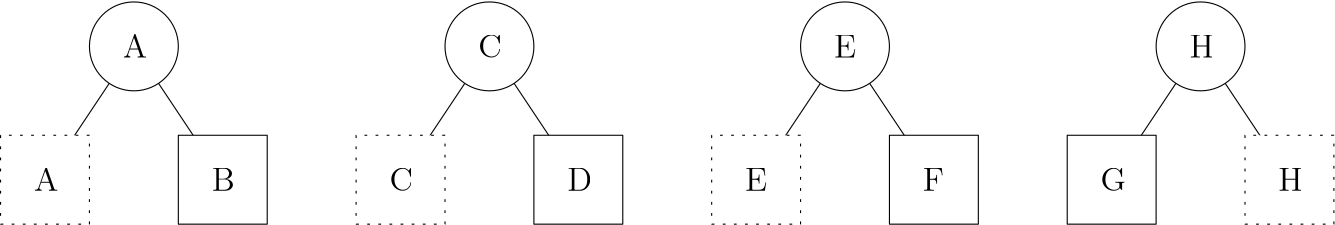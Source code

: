 <?xml version="1.0"?>
<!DOCTYPE ipe SYSTEM "ipe.dtd">
<ipe version="70005" creator="Ipe 7.1.4">
<info created="D:20160419150841" modified="D:20160419150841"/>
<ipestyle name="basic">
<symbol name="arrow/arc(spx)">
<path stroke="sym-stroke" fill="sym-stroke" pen="sym-pen">
0 0 m
-1 0.333 l
-1 -0.333 l
h
</path>
</symbol>
<symbol name="arrow/farc(spx)">
<path stroke="sym-stroke" fill="white" pen="sym-pen">
0 0 m
-1 0.333 l
-1 -0.333 l
h
</path>
</symbol>
<symbol name="mark/circle(sx)" transformations="translations">
<path fill="sym-stroke">
0.6 0 0 0.6 0 0 e
0.4 0 0 0.4 0 0 e
</path>
</symbol>
<symbol name="mark/disk(sx)" transformations="translations">
<path fill="sym-stroke">
0.6 0 0 0.6 0 0 e
</path>
</symbol>
<symbol name="mark/fdisk(sfx)" transformations="translations">
<group>
<path fill="sym-fill">
0.5 0 0 0.5 0 0 e
</path>
<path fill="sym-stroke" fillrule="eofill">
0.6 0 0 0.6 0 0 e
0.4 0 0 0.4 0 0 e
</path>
</group>
</symbol>
<symbol name="mark/box(sx)" transformations="translations">
<path fill="sym-stroke" fillrule="eofill">
-0.6 -0.6 m
0.6 -0.6 l
0.6 0.6 l
-0.6 0.6 l
h
-0.4 -0.4 m
0.4 -0.4 l
0.4 0.4 l
-0.4 0.4 l
h
</path>
</symbol>
<symbol name="mark/square(sx)" transformations="translations">
<path fill="sym-stroke">
-0.6 -0.6 m
0.6 -0.6 l
0.6 0.6 l
-0.6 0.6 l
h
</path>
</symbol>
<symbol name="mark/fsquare(sfx)" transformations="translations">
<group>
<path fill="sym-fill">
-0.5 -0.5 m
0.5 -0.5 l
0.5 0.5 l
-0.5 0.5 l
h
</path>
<path fill="sym-stroke" fillrule="eofill">
-0.6 -0.6 m
0.6 -0.6 l
0.6 0.6 l
-0.6 0.6 l
h
-0.4 -0.4 m
0.4 -0.4 l
0.4 0.4 l
-0.4 0.4 l
h
</path>
</group>
</symbol>
<symbol name="mark/cross(sx)" transformations="translations">
<group>
<path fill="sym-stroke">
-0.43 -0.57 m
0.57 0.43 l
0.43 0.57 l
-0.57 -0.43 l
h
</path>
<path fill="sym-stroke">
-0.43 0.57 m
0.57 -0.43 l
0.43 -0.57 l
-0.57 0.43 l
h
</path>
</group>
</symbol>
<symbol name="arrow/fnormal(spx)">
<path stroke="sym-stroke" fill="white" pen="sym-pen">
0 0 m
-1 0.333 l
-1 -0.333 l
h
</path>
</symbol>
<symbol name="arrow/pointed(spx)">
<path stroke="sym-stroke" fill="sym-stroke" pen="sym-pen">
0 0 m
-1 0.333 l
-0.8 0 l
-1 -0.333 l
h
</path>
</symbol>
<symbol name="arrow/fpointed(spx)">
<path stroke="sym-stroke" fill="white" pen="sym-pen">
0 0 m
-1 0.333 l
-0.8 0 l
-1 -0.333 l
h
</path>
</symbol>
<symbol name="arrow/linear(spx)">
<path stroke="sym-stroke" pen="sym-pen">
-1 0.333 m
0 0 l
-1 -0.333 l
</path>
</symbol>
<symbol name="arrow/fdouble(spx)">
<path stroke="sym-stroke" fill="white" pen="sym-pen">
0 0 m
-1 0.333 l
-1 -0.333 l
h
-1 0 m
-2 0.333 l
-2 -0.333 l
h
</path>
</symbol>
<symbol name="arrow/double(spx)">
<path stroke="sym-stroke" fill="sym-stroke" pen="sym-pen">
0 0 m
-1 0.333 l
-1 -0.333 l
h
-1 0 m
-2 0.333 l
-2 -0.333 l
h
</path>
</symbol>
<pen name="heavier" value="0.8"/>
<pen name="fat" value="1.2"/>
<pen name="ultrafat" value="2"/>
<symbolsize name="large" value="5"/>
<symbolsize name="small" value="2"/>
<symbolsize name="tiny" value="1.1"/>
<arrowsize name="large" value="10"/>
<arrowsize name="small" value="5"/>
<arrowsize name="tiny" value="3"/>
<color name="red" value="1 0 0"/>
<color name="green" value="0 1 0"/>
<color name="blue" value="0 0 1"/>
<color name="yellow" value="1 1 0"/>
<color name="orange" value="1 0.647 0"/>
<color name="gold" value="1 0.843 0"/>
<color name="purple" value="0.627 0.125 0.941"/>
<color name="gray" value="0.745"/>
<color name="brown" value="0.647 0.165 0.165"/>
<color name="navy" value="0 0 0.502"/>
<color name="pink" value="1 0.753 0.796"/>
<color name="seagreen" value="0.18 0.545 0.341"/>
<color name="turquoise" value="0.251 0.878 0.816"/>
<color name="violet" value="0.933 0.51 0.933"/>
<color name="darkblue" value="0 0 0.545"/>
<color name="darkcyan" value="0 0.545 0.545"/>
<color name="darkgray" value="0.663"/>
<color name="darkgreen" value="0 0.392 0"/>
<color name="darkmagenta" value="0.545 0 0.545"/>
<color name="darkorange" value="1 0.549 0"/>
<color name="darkred" value="0.545 0 0"/>
<color name="lightblue" value="0.678 0.847 0.902"/>
<color name="lightcyan" value="0.878 1 1"/>
<color name="lightgray" value="0.827"/>
<color name="lightgreen" value="0.565 0.933 0.565"/>
<color name="lightyellow" value="1 1 0.878"/>
<dashstyle name="dashed" value="[4] 0"/>
<dashstyle name="dotted" value="[1 3] 0"/>
<dashstyle name="dash dotted" value="[4 2 1 2] 0"/>
<dashstyle name="dash dot dotted" value="[4 2 1 2 1 2] 0"/>
<textsize name="large" value="\large"/>
<textsize name="Large" value="\Large"/>
<textsize name="LARGE" value="\LARGE"/>
<textsize name="huge" value="\huge"/>
<textsize name="Huge" value="\Huge"/>
<textsize name="small" value="\small"/>
<textsize name="footnote" value="\footnotesize"/>
<textsize name="tiny" value="\tiny"/>
<textstyle name="center" begin="\begin{center}" end="\end{center}"/>
<textstyle name="itemize" begin="\begin{itemize}" end="\end{itemize}"/>
<textstyle name="item" begin="\begin{itemize}\item{}" end="\end{itemize}"/>
<gridsize name="4 pts" value="4"/>
<gridsize name="8 pts (~3 mm)" value="8"/>
<gridsize name="16 pts (~6 mm)" value="16"/>
<gridsize name="32 pts (~12 mm)" value="32"/>
<gridsize name="10 pts (~3.5 mm)" value="10"/>
<gridsize name="20 pts (~7 mm)" value="20"/>
<gridsize name="14 pts (~5 mm)" value="14"/>
<gridsize name="28 pts (~10 mm)" value="28"/>
<gridsize name="56 pts (~20 mm)" value="56"/>
<anglesize name="90 deg" value="90"/>
<anglesize name="60 deg" value="60"/>
<anglesize name="45 deg" value="45"/>
<anglesize name="30 deg" value="30"/>
<anglesize name="22.5 deg" value="22.5"/>
<tiling name="falling" angle="-60" step="4" width="1"/>
<tiling name="rising" angle="30" step="4" width="1"/>
</ipestyle>
<page>
<layer name="alpha"/>
<view layers="alpha" active="alpha"/>
<path layer="alpha" matrix="1 0 0 1 -32 48" stroke="black" fill="white">
96 704 m
64 656 l
64 656 l
</path>
<path matrix="1 0 0 1 -32 48" stroke="black" fill="white">
96 704 m
128 656 l
128 656 l
</path>
<path matrix="1 0 0 1 -80 32" stroke="black" fill="white" dash="dotted">
96 688 m
96 656 l
128 656 l
128 688 l
h
</path>
<text matrix="1 0 0 1 -208 168" transformations="translations" pos="236 532" stroke="black" type="label" width="8.775" height="8.169" depth="0" valign="baseline" size="large">A</text>
<path matrix="1 0 0 1 -16 32" stroke="black" fill="white">
96 688 m
96 656 l
128 656 l
128 688 l
h
</path>
<text matrix="1 0 0 1 -144 168" transformations="translations" pos="236 532" stroke="black" type="label" width="8.29" height="8.169" depth="0" valign="baseline" size="large">B</text>
<path matrix="1 0 0 1 -176 224" stroke="black" fill="1">
16 0 0 16 240 528 e
</path>
<text matrix="1 0 0 1 -176 216" transformations="translations" pos="236 532" stroke="black" type="label" width="8.775" height="8.169" depth="0" valign="baseline" size="large">A</text>
<path matrix="1 0 0 1 96 48" stroke="black" fill="white">
96 704 m
64 656 l
64 656 l
</path>
<path matrix="1 0 0 1 96 48" stroke="black" fill="white">
96 704 m
128 656 l
128 656 l
</path>
<path matrix="1 0 0 1 48 32" stroke="black" fill="white" dash="dotted">
96 688 m
96 656 l
128 656 l
128 688 l
h
</path>
<text matrix="1 0 0 1 -80 168" transformations="translations" pos="236 532" stroke="black" type="label" width="8.454" height="8.169" depth="0" valign="baseline" size="large">C</text>
<path matrix="1 0 0 1 112 32" stroke="black" fill="white">
96 688 m
96 656 l
128 656 l
128 688 l
h
</path>
<text matrix="1 0 0 1 -16 168" transformations="translations" pos="236 532" stroke="black" type="label" width="8.94" height="8.169" depth="0" valign="baseline" size="large">D</text>
<path matrix="1 0 0 1 -48 224" stroke="black" fill="1">
16 0 0 16 240 528 e
</path>
<text matrix="1 0 0 1 -48 216" transformations="translations" pos="236 532" stroke="black" type="label" width="8.454" height="8.169" depth="0" valign="baseline" size="large">C</text>
<path matrix="1 0 0 1 224 48" stroke="black" fill="white">
96 704 m
64 656 l
64 656 l
</path>
<path matrix="1 0 0 1 224 48" stroke="black" fill="white">
96 704 m
128 656 l
128 656 l
</path>
<path matrix="1 0 0 1 176 32" stroke="black" fill="white" dash="dotted">
96 688 m
96 656 l
128 656 l
128 688 l
h
</path>
<text matrix="1 0 0 1 48 168" transformations="translations" pos="236 532" stroke="black" type="label" width="7.965" height="8.169" depth="0" valign="baseline" size="large">E</text>
<path matrix="1 0 0 1 240 32" stroke="black" fill="white">
96 688 m
96 656 l
128 656 l
128 688 l
h
</path>
<text matrix="1 0 0 1 112 168" transformations="translations" pos="236 532" stroke="black" type="label" width="7.639" height="8.169" depth="0" valign="baseline" size="large">F</text>
<path matrix="1 0 0 1 80 224" stroke="black" fill="1">
16 0 0 16 240 528 e
</path>
<text matrix="1 0 0 1 80 216" transformations="translations" pos="236 532" stroke="black" type="label" width="7.965" height="8.169" depth="0" valign="baseline" size="large">E</text>
<path matrix="1 0 0 1 352 48" stroke="black" fill="white">
96 704 m
64 656 l
64 656 l
</path>
<path matrix="1 0 0 1 352 48" stroke="black" fill="white">
96 704 m
128 656 l
128 656 l
</path>
<path matrix="1 0 0 1 304 32" stroke="black" fill="white">
96 688 m
96 656 l
128 656 l
128 688 l
h
</path>
<text matrix="1 0 0 1 176 168" transformations="translations" pos="236 532" stroke="black" type="label" width="9.185" height="8.169" depth="0" valign="baseline" size="large">G</text>
<path matrix="1 0 0 1 368 32" stroke="black" fill="white" dash="dotted">
96 688 m
96 656 l
128 656 l
128 688 l
h
</path>
<text matrix="1 0 0 1 240 168" transformations="translations" pos="236 532" stroke="black" type="label" width="8.775" height="8.169" depth="0" valign="baseline" size="large">H</text>
<path matrix="1 0 0 1 208 224" stroke="black" fill="1">
16 0 0 16 240 528 e
</path>
<text matrix="1 0 0 1 208 216" transformations="translations" pos="236 532" stroke="black" type="label" width="8.775" height="8.169" depth="0" valign="baseline" size="large">H</text>
</page>
</ipe>
